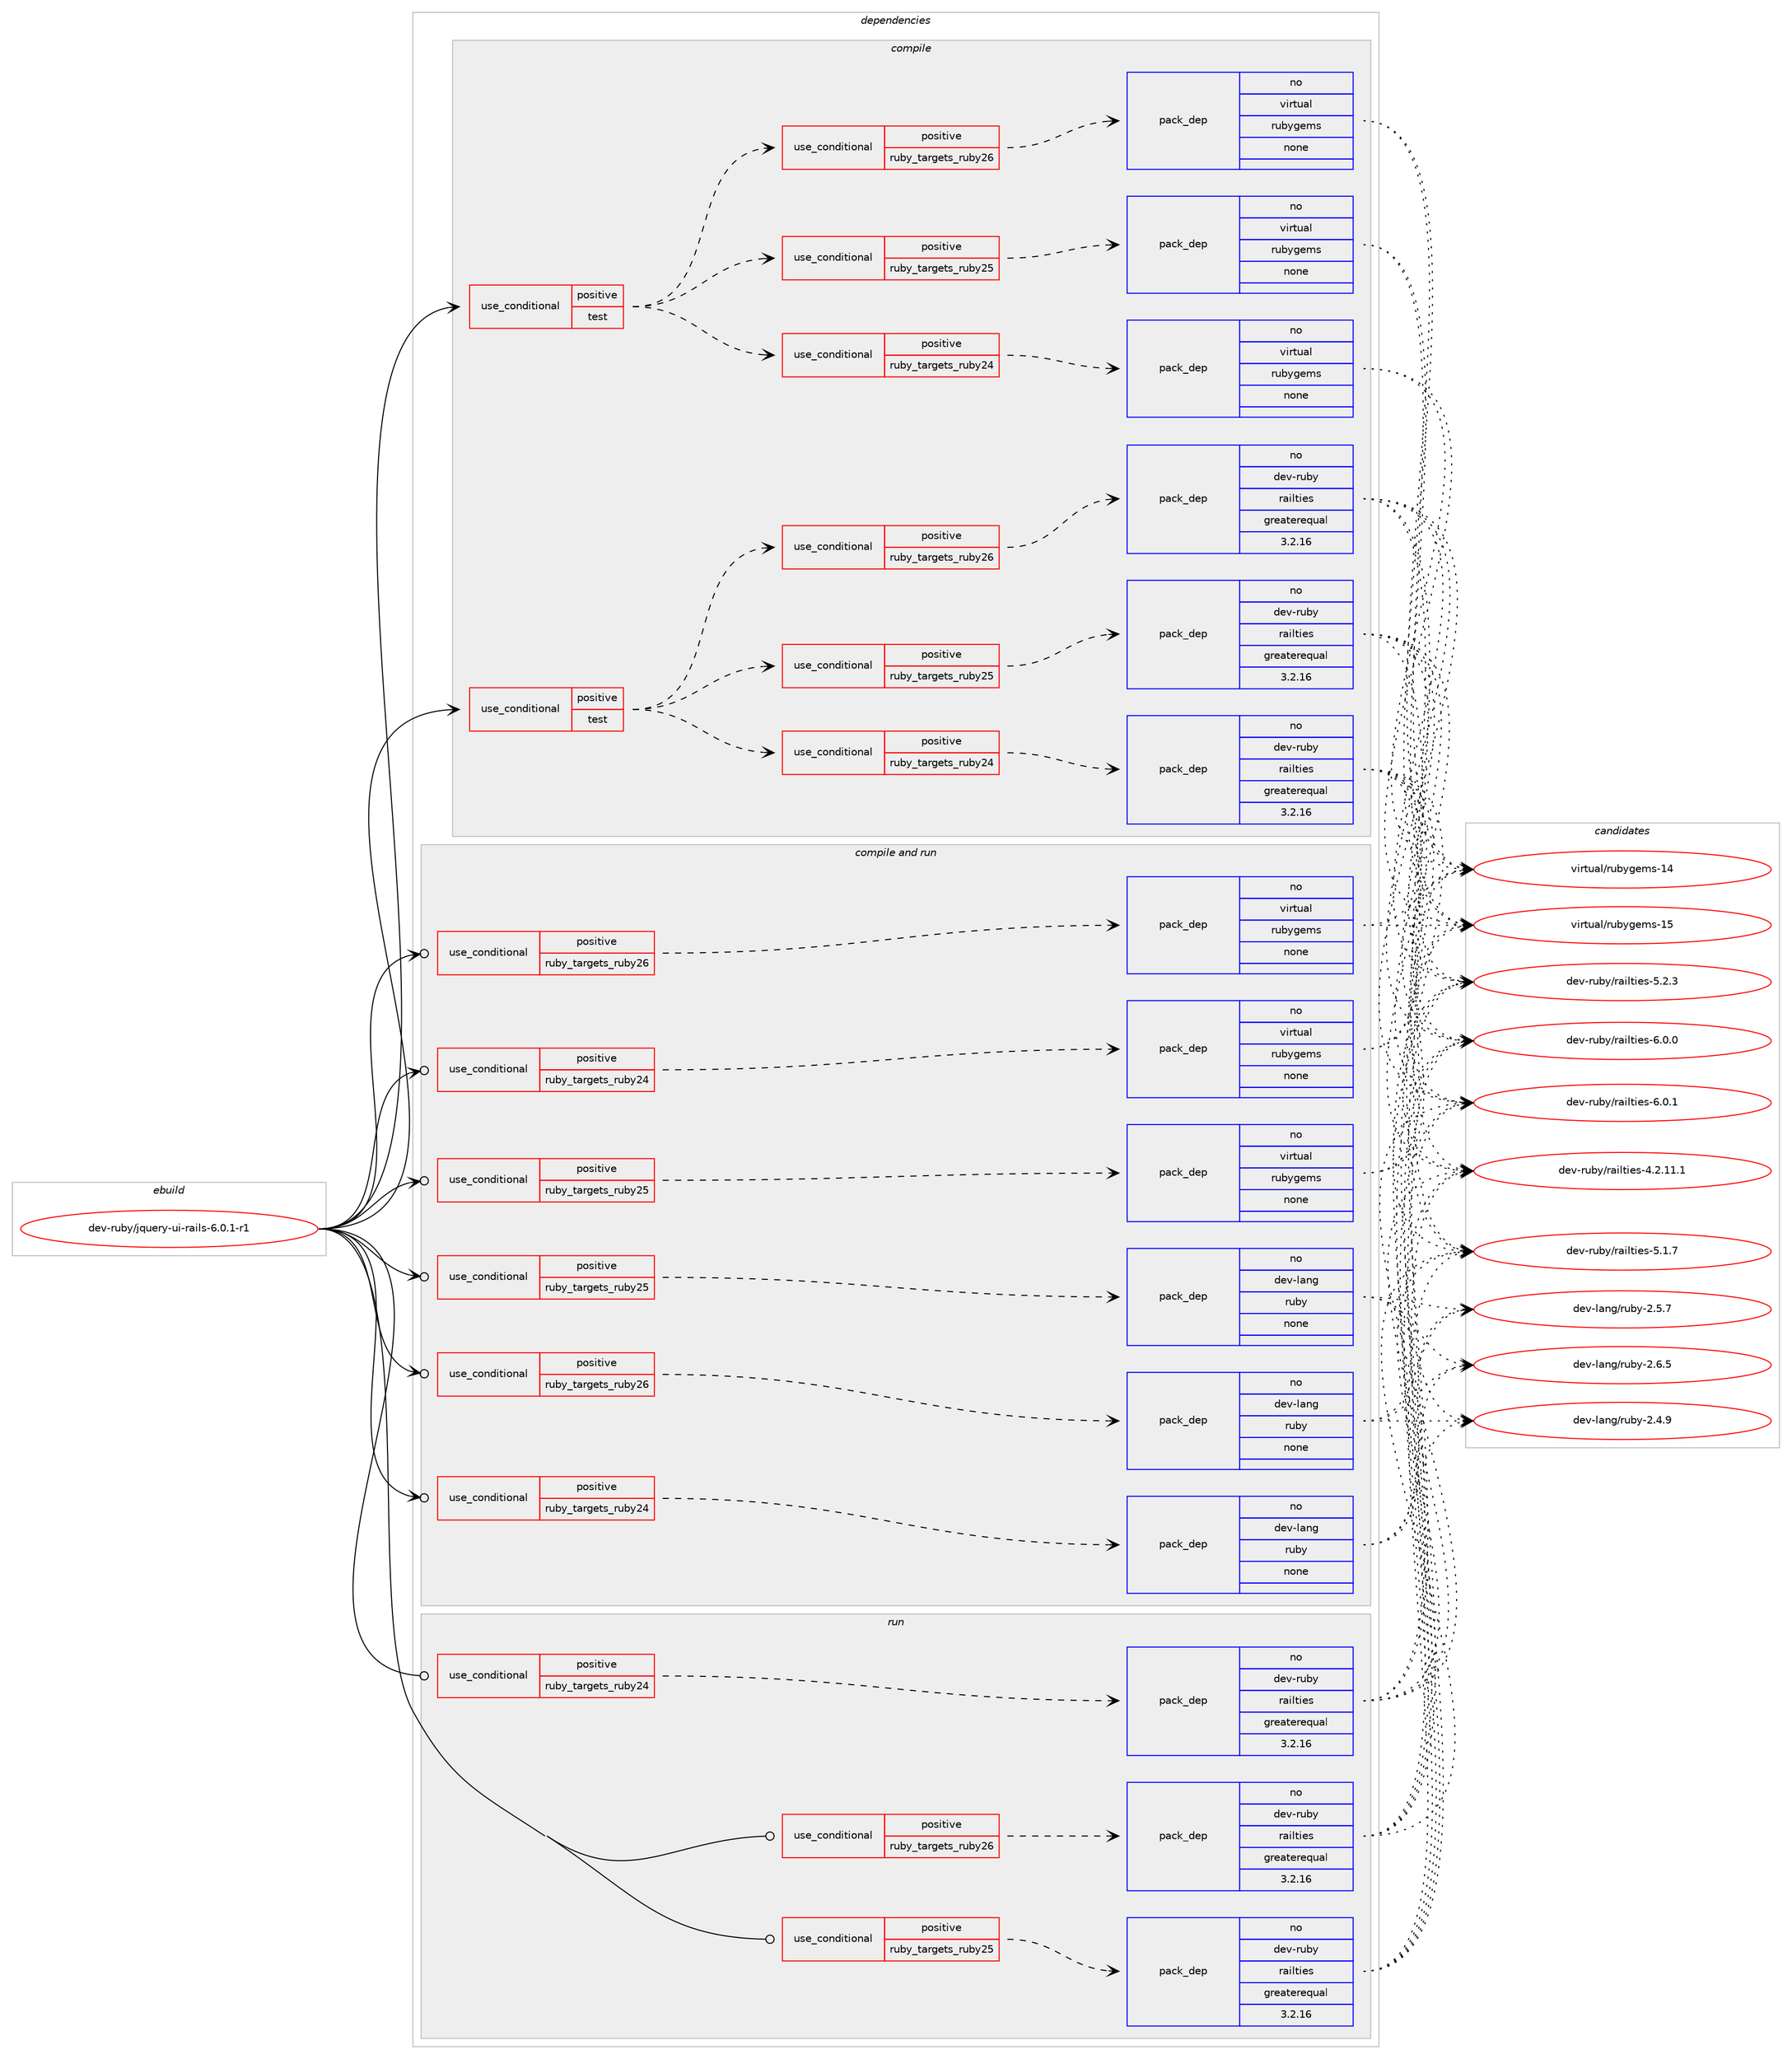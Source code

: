 digraph prolog {

# *************
# Graph options
# *************

newrank=true;
concentrate=true;
compound=true;
graph [rankdir=LR,fontname=Helvetica,fontsize=10,ranksep=1.5];#, ranksep=2.5, nodesep=0.2];
edge  [arrowhead=vee];
node  [fontname=Helvetica,fontsize=10];

# **********
# The ebuild
# **********

subgraph cluster_leftcol {
color=gray;
rank=same;
label=<<i>ebuild</i>>;
id [label="dev-ruby/jquery-ui-rails-6.0.1-r1", color=red, width=4, href="../dev-ruby/jquery-ui-rails-6.0.1-r1.svg"];
}

# ****************
# The dependencies
# ****************

subgraph cluster_midcol {
color=gray;
label=<<i>dependencies</i>>;
subgraph cluster_compile {
fillcolor="#eeeeee";
style=filled;
label=<<i>compile</i>>;
subgraph cond165971 {
dependency692318 [label=<<TABLE BORDER="0" CELLBORDER="1" CELLSPACING="0" CELLPADDING="4"><TR><TD ROWSPAN="3" CELLPADDING="10">use_conditional</TD></TR><TR><TD>positive</TD></TR><TR><TD>test</TD></TR></TABLE>>, shape=none, color=red];
subgraph cond165972 {
dependency692319 [label=<<TABLE BORDER="0" CELLBORDER="1" CELLSPACING="0" CELLPADDING="4"><TR><TD ROWSPAN="3" CELLPADDING="10">use_conditional</TD></TR><TR><TD>positive</TD></TR><TR><TD>ruby_targets_ruby24</TD></TR></TABLE>>, shape=none, color=red];
subgraph pack514362 {
dependency692320 [label=<<TABLE BORDER="0" CELLBORDER="1" CELLSPACING="0" CELLPADDING="4" WIDTH="220"><TR><TD ROWSPAN="6" CELLPADDING="30">pack_dep</TD></TR><TR><TD WIDTH="110">no</TD></TR><TR><TD>dev-ruby</TD></TR><TR><TD>railties</TD></TR><TR><TD>greaterequal</TD></TR><TR><TD>3.2.16</TD></TR></TABLE>>, shape=none, color=blue];
}
dependency692319:e -> dependency692320:w [weight=20,style="dashed",arrowhead="vee"];
}
dependency692318:e -> dependency692319:w [weight=20,style="dashed",arrowhead="vee"];
subgraph cond165973 {
dependency692321 [label=<<TABLE BORDER="0" CELLBORDER="1" CELLSPACING="0" CELLPADDING="4"><TR><TD ROWSPAN="3" CELLPADDING="10">use_conditional</TD></TR><TR><TD>positive</TD></TR><TR><TD>ruby_targets_ruby25</TD></TR></TABLE>>, shape=none, color=red];
subgraph pack514363 {
dependency692322 [label=<<TABLE BORDER="0" CELLBORDER="1" CELLSPACING="0" CELLPADDING="4" WIDTH="220"><TR><TD ROWSPAN="6" CELLPADDING="30">pack_dep</TD></TR><TR><TD WIDTH="110">no</TD></TR><TR><TD>dev-ruby</TD></TR><TR><TD>railties</TD></TR><TR><TD>greaterequal</TD></TR><TR><TD>3.2.16</TD></TR></TABLE>>, shape=none, color=blue];
}
dependency692321:e -> dependency692322:w [weight=20,style="dashed",arrowhead="vee"];
}
dependency692318:e -> dependency692321:w [weight=20,style="dashed",arrowhead="vee"];
subgraph cond165974 {
dependency692323 [label=<<TABLE BORDER="0" CELLBORDER="1" CELLSPACING="0" CELLPADDING="4"><TR><TD ROWSPAN="3" CELLPADDING="10">use_conditional</TD></TR><TR><TD>positive</TD></TR><TR><TD>ruby_targets_ruby26</TD></TR></TABLE>>, shape=none, color=red];
subgraph pack514364 {
dependency692324 [label=<<TABLE BORDER="0" CELLBORDER="1" CELLSPACING="0" CELLPADDING="4" WIDTH="220"><TR><TD ROWSPAN="6" CELLPADDING="30">pack_dep</TD></TR><TR><TD WIDTH="110">no</TD></TR><TR><TD>dev-ruby</TD></TR><TR><TD>railties</TD></TR><TR><TD>greaterequal</TD></TR><TR><TD>3.2.16</TD></TR></TABLE>>, shape=none, color=blue];
}
dependency692323:e -> dependency692324:w [weight=20,style="dashed",arrowhead="vee"];
}
dependency692318:e -> dependency692323:w [weight=20,style="dashed",arrowhead="vee"];
}
id:e -> dependency692318:w [weight=20,style="solid",arrowhead="vee"];
subgraph cond165975 {
dependency692325 [label=<<TABLE BORDER="0" CELLBORDER="1" CELLSPACING="0" CELLPADDING="4"><TR><TD ROWSPAN="3" CELLPADDING="10">use_conditional</TD></TR><TR><TD>positive</TD></TR><TR><TD>test</TD></TR></TABLE>>, shape=none, color=red];
subgraph cond165976 {
dependency692326 [label=<<TABLE BORDER="0" CELLBORDER="1" CELLSPACING="0" CELLPADDING="4"><TR><TD ROWSPAN="3" CELLPADDING="10">use_conditional</TD></TR><TR><TD>positive</TD></TR><TR><TD>ruby_targets_ruby24</TD></TR></TABLE>>, shape=none, color=red];
subgraph pack514365 {
dependency692327 [label=<<TABLE BORDER="0" CELLBORDER="1" CELLSPACING="0" CELLPADDING="4" WIDTH="220"><TR><TD ROWSPAN="6" CELLPADDING="30">pack_dep</TD></TR><TR><TD WIDTH="110">no</TD></TR><TR><TD>virtual</TD></TR><TR><TD>rubygems</TD></TR><TR><TD>none</TD></TR><TR><TD></TD></TR></TABLE>>, shape=none, color=blue];
}
dependency692326:e -> dependency692327:w [weight=20,style="dashed",arrowhead="vee"];
}
dependency692325:e -> dependency692326:w [weight=20,style="dashed",arrowhead="vee"];
subgraph cond165977 {
dependency692328 [label=<<TABLE BORDER="0" CELLBORDER="1" CELLSPACING="0" CELLPADDING="4"><TR><TD ROWSPAN="3" CELLPADDING="10">use_conditional</TD></TR><TR><TD>positive</TD></TR><TR><TD>ruby_targets_ruby25</TD></TR></TABLE>>, shape=none, color=red];
subgraph pack514366 {
dependency692329 [label=<<TABLE BORDER="0" CELLBORDER="1" CELLSPACING="0" CELLPADDING="4" WIDTH="220"><TR><TD ROWSPAN="6" CELLPADDING="30">pack_dep</TD></TR><TR><TD WIDTH="110">no</TD></TR><TR><TD>virtual</TD></TR><TR><TD>rubygems</TD></TR><TR><TD>none</TD></TR><TR><TD></TD></TR></TABLE>>, shape=none, color=blue];
}
dependency692328:e -> dependency692329:w [weight=20,style="dashed",arrowhead="vee"];
}
dependency692325:e -> dependency692328:w [weight=20,style="dashed",arrowhead="vee"];
subgraph cond165978 {
dependency692330 [label=<<TABLE BORDER="0" CELLBORDER="1" CELLSPACING="0" CELLPADDING="4"><TR><TD ROWSPAN="3" CELLPADDING="10">use_conditional</TD></TR><TR><TD>positive</TD></TR><TR><TD>ruby_targets_ruby26</TD></TR></TABLE>>, shape=none, color=red];
subgraph pack514367 {
dependency692331 [label=<<TABLE BORDER="0" CELLBORDER="1" CELLSPACING="0" CELLPADDING="4" WIDTH="220"><TR><TD ROWSPAN="6" CELLPADDING="30">pack_dep</TD></TR><TR><TD WIDTH="110">no</TD></TR><TR><TD>virtual</TD></TR><TR><TD>rubygems</TD></TR><TR><TD>none</TD></TR><TR><TD></TD></TR></TABLE>>, shape=none, color=blue];
}
dependency692330:e -> dependency692331:w [weight=20,style="dashed",arrowhead="vee"];
}
dependency692325:e -> dependency692330:w [weight=20,style="dashed",arrowhead="vee"];
}
id:e -> dependency692325:w [weight=20,style="solid",arrowhead="vee"];
}
subgraph cluster_compileandrun {
fillcolor="#eeeeee";
style=filled;
label=<<i>compile and run</i>>;
subgraph cond165979 {
dependency692332 [label=<<TABLE BORDER="0" CELLBORDER="1" CELLSPACING="0" CELLPADDING="4"><TR><TD ROWSPAN="3" CELLPADDING="10">use_conditional</TD></TR><TR><TD>positive</TD></TR><TR><TD>ruby_targets_ruby24</TD></TR></TABLE>>, shape=none, color=red];
subgraph pack514368 {
dependency692333 [label=<<TABLE BORDER="0" CELLBORDER="1" CELLSPACING="0" CELLPADDING="4" WIDTH="220"><TR><TD ROWSPAN="6" CELLPADDING="30">pack_dep</TD></TR><TR><TD WIDTH="110">no</TD></TR><TR><TD>dev-lang</TD></TR><TR><TD>ruby</TD></TR><TR><TD>none</TD></TR><TR><TD></TD></TR></TABLE>>, shape=none, color=blue];
}
dependency692332:e -> dependency692333:w [weight=20,style="dashed",arrowhead="vee"];
}
id:e -> dependency692332:w [weight=20,style="solid",arrowhead="odotvee"];
subgraph cond165980 {
dependency692334 [label=<<TABLE BORDER="0" CELLBORDER="1" CELLSPACING="0" CELLPADDING="4"><TR><TD ROWSPAN="3" CELLPADDING="10">use_conditional</TD></TR><TR><TD>positive</TD></TR><TR><TD>ruby_targets_ruby24</TD></TR></TABLE>>, shape=none, color=red];
subgraph pack514369 {
dependency692335 [label=<<TABLE BORDER="0" CELLBORDER="1" CELLSPACING="0" CELLPADDING="4" WIDTH="220"><TR><TD ROWSPAN="6" CELLPADDING="30">pack_dep</TD></TR><TR><TD WIDTH="110">no</TD></TR><TR><TD>virtual</TD></TR><TR><TD>rubygems</TD></TR><TR><TD>none</TD></TR><TR><TD></TD></TR></TABLE>>, shape=none, color=blue];
}
dependency692334:e -> dependency692335:w [weight=20,style="dashed",arrowhead="vee"];
}
id:e -> dependency692334:w [weight=20,style="solid",arrowhead="odotvee"];
subgraph cond165981 {
dependency692336 [label=<<TABLE BORDER="0" CELLBORDER="1" CELLSPACING="0" CELLPADDING="4"><TR><TD ROWSPAN="3" CELLPADDING="10">use_conditional</TD></TR><TR><TD>positive</TD></TR><TR><TD>ruby_targets_ruby25</TD></TR></TABLE>>, shape=none, color=red];
subgraph pack514370 {
dependency692337 [label=<<TABLE BORDER="0" CELLBORDER="1" CELLSPACING="0" CELLPADDING="4" WIDTH="220"><TR><TD ROWSPAN="6" CELLPADDING="30">pack_dep</TD></TR><TR><TD WIDTH="110">no</TD></TR><TR><TD>dev-lang</TD></TR><TR><TD>ruby</TD></TR><TR><TD>none</TD></TR><TR><TD></TD></TR></TABLE>>, shape=none, color=blue];
}
dependency692336:e -> dependency692337:w [weight=20,style="dashed",arrowhead="vee"];
}
id:e -> dependency692336:w [weight=20,style="solid",arrowhead="odotvee"];
subgraph cond165982 {
dependency692338 [label=<<TABLE BORDER="0" CELLBORDER="1" CELLSPACING="0" CELLPADDING="4"><TR><TD ROWSPAN="3" CELLPADDING="10">use_conditional</TD></TR><TR><TD>positive</TD></TR><TR><TD>ruby_targets_ruby25</TD></TR></TABLE>>, shape=none, color=red];
subgraph pack514371 {
dependency692339 [label=<<TABLE BORDER="0" CELLBORDER="1" CELLSPACING="0" CELLPADDING="4" WIDTH="220"><TR><TD ROWSPAN="6" CELLPADDING="30">pack_dep</TD></TR><TR><TD WIDTH="110">no</TD></TR><TR><TD>virtual</TD></TR><TR><TD>rubygems</TD></TR><TR><TD>none</TD></TR><TR><TD></TD></TR></TABLE>>, shape=none, color=blue];
}
dependency692338:e -> dependency692339:w [weight=20,style="dashed",arrowhead="vee"];
}
id:e -> dependency692338:w [weight=20,style="solid",arrowhead="odotvee"];
subgraph cond165983 {
dependency692340 [label=<<TABLE BORDER="0" CELLBORDER="1" CELLSPACING="0" CELLPADDING="4"><TR><TD ROWSPAN="3" CELLPADDING="10">use_conditional</TD></TR><TR><TD>positive</TD></TR><TR><TD>ruby_targets_ruby26</TD></TR></TABLE>>, shape=none, color=red];
subgraph pack514372 {
dependency692341 [label=<<TABLE BORDER="0" CELLBORDER="1" CELLSPACING="0" CELLPADDING="4" WIDTH="220"><TR><TD ROWSPAN="6" CELLPADDING="30">pack_dep</TD></TR><TR><TD WIDTH="110">no</TD></TR><TR><TD>dev-lang</TD></TR><TR><TD>ruby</TD></TR><TR><TD>none</TD></TR><TR><TD></TD></TR></TABLE>>, shape=none, color=blue];
}
dependency692340:e -> dependency692341:w [weight=20,style="dashed",arrowhead="vee"];
}
id:e -> dependency692340:w [weight=20,style="solid",arrowhead="odotvee"];
subgraph cond165984 {
dependency692342 [label=<<TABLE BORDER="0" CELLBORDER="1" CELLSPACING="0" CELLPADDING="4"><TR><TD ROWSPAN="3" CELLPADDING="10">use_conditional</TD></TR><TR><TD>positive</TD></TR><TR><TD>ruby_targets_ruby26</TD></TR></TABLE>>, shape=none, color=red];
subgraph pack514373 {
dependency692343 [label=<<TABLE BORDER="0" CELLBORDER="1" CELLSPACING="0" CELLPADDING="4" WIDTH="220"><TR><TD ROWSPAN="6" CELLPADDING="30">pack_dep</TD></TR><TR><TD WIDTH="110">no</TD></TR><TR><TD>virtual</TD></TR><TR><TD>rubygems</TD></TR><TR><TD>none</TD></TR><TR><TD></TD></TR></TABLE>>, shape=none, color=blue];
}
dependency692342:e -> dependency692343:w [weight=20,style="dashed",arrowhead="vee"];
}
id:e -> dependency692342:w [weight=20,style="solid",arrowhead="odotvee"];
}
subgraph cluster_run {
fillcolor="#eeeeee";
style=filled;
label=<<i>run</i>>;
subgraph cond165985 {
dependency692344 [label=<<TABLE BORDER="0" CELLBORDER="1" CELLSPACING="0" CELLPADDING="4"><TR><TD ROWSPAN="3" CELLPADDING="10">use_conditional</TD></TR><TR><TD>positive</TD></TR><TR><TD>ruby_targets_ruby24</TD></TR></TABLE>>, shape=none, color=red];
subgraph pack514374 {
dependency692345 [label=<<TABLE BORDER="0" CELLBORDER="1" CELLSPACING="0" CELLPADDING="4" WIDTH="220"><TR><TD ROWSPAN="6" CELLPADDING="30">pack_dep</TD></TR><TR><TD WIDTH="110">no</TD></TR><TR><TD>dev-ruby</TD></TR><TR><TD>railties</TD></TR><TR><TD>greaterequal</TD></TR><TR><TD>3.2.16</TD></TR></TABLE>>, shape=none, color=blue];
}
dependency692344:e -> dependency692345:w [weight=20,style="dashed",arrowhead="vee"];
}
id:e -> dependency692344:w [weight=20,style="solid",arrowhead="odot"];
subgraph cond165986 {
dependency692346 [label=<<TABLE BORDER="0" CELLBORDER="1" CELLSPACING="0" CELLPADDING="4"><TR><TD ROWSPAN="3" CELLPADDING="10">use_conditional</TD></TR><TR><TD>positive</TD></TR><TR><TD>ruby_targets_ruby25</TD></TR></TABLE>>, shape=none, color=red];
subgraph pack514375 {
dependency692347 [label=<<TABLE BORDER="0" CELLBORDER="1" CELLSPACING="0" CELLPADDING="4" WIDTH="220"><TR><TD ROWSPAN="6" CELLPADDING="30">pack_dep</TD></TR><TR><TD WIDTH="110">no</TD></TR><TR><TD>dev-ruby</TD></TR><TR><TD>railties</TD></TR><TR><TD>greaterequal</TD></TR><TR><TD>3.2.16</TD></TR></TABLE>>, shape=none, color=blue];
}
dependency692346:e -> dependency692347:w [weight=20,style="dashed",arrowhead="vee"];
}
id:e -> dependency692346:w [weight=20,style="solid",arrowhead="odot"];
subgraph cond165987 {
dependency692348 [label=<<TABLE BORDER="0" CELLBORDER="1" CELLSPACING="0" CELLPADDING="4"><TR><TD ROWSPAN="3" CELLPADDING="10">use_conditional</TD></TR><TR><TD>positive</TD></TR><TR><TD>ruby_targets_ruby26</TD></TR></TABLE>>, shape=none, color=red];
subgraph pack514376 {
dependency692349 [label=<<TABLE BORDER="0" CELLBORDER="1" CELLSPACING="0" CELLPADDING="4" WIDTH="220"><TR><TD ROWSPAN="6" CELLPADDING="30">pack_dep</TD></TR><TR><TD WIDTH="110">no</TD></TR><TR><TD>dev-ruby</TD></TR><TR><TD>railties</TD></TR><TR><TD>greaterequal</TD></TR><TR><TD>3.2.16</TD></TR></TABLE>>, shape=none, color=blue];
}
dependency692348:e -> dependency692349:w [weight=20,style="dashed",arrowhead="vee"];
}
id:e -> dependency692348:w [weight=20,style="solid",arrowhead="odot"];
}
}

# **************
# The candidates
# **************

subgraph cluster_choices {
rank=same;
color=gray;
label=<<i>candidates</i>>;

subgraph choice514362 {
color=black;
nodesep=1;
choice10010111845114117981214711497105108116105101115455246504649494649 [label="dev-ruby/railties-4.2.11.1", color=red, width=4,href="../dev-ruby/railties-4.2.11.1.svg"];
choice10010111845114117981214711497105108116105101115455346494655 [label="dev-ruby/railties-5.1.7", color=red, width=4,href="../dev-ruby/railties-5.1.7.svg"];
choice10010111845114117981214711497105108116105101115455346504651 [label="dev-ruby/railties-5.2.3", color=red, width=4,href="../dev-ruby/railties-5.2.3.svg"];
choice10010111845114117981214711497105108116105101115455446484648 [label="dev-ruby/railties-6.0.0", color=red, width=4,href="../dev-ruby/railties-6.0.0.svg"];
choice10010111845114117981214711497105108116105101115455446484649 [label="dev-ruby/railties-6.0.1", color=red, width=4,href="../dev-ruby/railties-6.0.1.svg"];
dependency692320:e -> choice10010111845114117981214711497105108116105101115455246504649494649:w [style=dotted,weight="100"];
dependency692320:e -> choice10010111845114117981214711497105108116105101115455346494655:w [style=dotted,weight="100"];
dependency692320:e -> choice10010111845114117981214711497105108116105101115455346504651:w [style=dotted,weight="100"];
dependency692320:e -> choice10010111845114117981214711497105108116105101115455446484648:w [style=dotted,weight="100"];
dependency692320:e -> choice10010111845114117981214711497105108116105101115455446484649:w [style=dotted,weight="100"];
}
subgraph choice514363 {
color=black;
nodesep=1;
choice10010111845114117981214711497105108116105101115455246504649494649 [label="dev-ruby/railties-4.2.11.1", color=red, width=4,href="../dev-ruby/railties-4.2.11.1.svg"];
choice10010111845114117981214711497105108116105101115455346494655 [label="dev-ruby/railties-5.1.7", color=red, width=4,href="../dev-ruby/railties-5.1.7.svg"];
choice10010111845114117981214711497105108116105101115455346504651 [label="dev-ruby/railties-5.2.3", color=red, width=4,href="../dev-ruby/railties-5.2.3.svg"];
choice10010111845114117981214711497105108116105101115455446484648 [label="dev-ruby/railties-6.0.0", color=red, width=4,href="../dev-ruby/railties-6.0.0.svg"];
choice10010111845114117981214711497105108116105101115455446484649 [label="dev-ruby/railties-6.0.1", color=red, width=4,href="../dev-ruby/railties-6.0.1.svg"];
dependency692322:e -> choice10010111845114117981214711497105108116105101115455246504649494649:w [style=dotted,weight="100"];
dependency692322:e -> choice10010111845114117981214711497105108116105101115455346494655:w [style=dotted,weight="100"];
dependency692322:e -> choice10010111845114117981214711497105108116105101115455346504651:w [style=dotted,weight="100"];
dependency692322:e -> choice10010111845114117981214711497105108116105101115455446484648:w [style=dotted,weight="100"];
dependency692322:e -> choice10010111845114117981214711497105108116105101115455446484649:w [style=dotted,weight="100"];
}
subgraph choice514364 {
color=black;
nodesep=1;
choice10010111845114117981214711497105108116105101115455246504649494649 [label="dev-ruby/railties-4.2.11.1", color=red, width=4,href="../dev-ruby/railties-4.2.11.1.svg"];
choice10010111845114117981214711497105108116105101115455346494655 [label="dev-ruby/railties-5.1.7", color=red, width=4,href="../dev-ruby/railties-5.1.7.svg"];
choice10010111845114117981214711497105108116105101115455346504651 [label="dev-ruby/railties-5.2.3", color=red, width=4,href="../dev-ruby/railties-5.2.3.svg"];
choice10010111845114117981214711497105108116105101115455446484648 [label="dev-ruby/railties-6.0.0", color=red, width=4,href="../dev-ruby/railties-6.0.0.svg"];
choice10010111845114117981214711497105108116105101115455446484649 [label="dev-ruby/railties-6.0.1", color=red, width=4,href="../dev-ruby/railties-6.0.1.svg"];
dependency692324:e -> choice10010111845114117981214711497105108116105101115455246504649494649:w [style=dotted,weight="100"];
dependency692324:e -> choice10010111845114117981214711497105108116105101115455346494655:w [style=dotted,weight="100"];
dependency692324:e -> choice10010111845114117981214711497105108116105101115455346504651:w [style=dotted,weight="100"];
dependency692324:e -> choice10010111845114117981214711497105108116105101115455446484648:w [style=dotted,weight="100"];
dependency692324:e -> choice10010111845114117981214711497105108116105101115455446484649:w [style=dotted,weight="100"];
}
subgraph choice514365 {
color=black;
nodesep=1;
choice118105114116117971084711411798121103101109115454952 [label="virtual/rubygems-14", color=red, width=4,href="../virtual/rubygems-14.svg"];
choice118105114116117971084711411798121103101109115454953 [label="virtual/rubygems-15", color=red, width=4,href="../virtual/rubygems-15.svg"];
dependency692327:e -> choice118105114116117971084711411798121103101109115454952:w [style=dotted,weight="100"];
dependency692327:e -> choice118105114116117971084711411798121103101109115454953:w [style=dotted,weight="100"];
}
subgraph choice514366 {
color=black;
nodesep=1;
choice118105114116117971084711411798121103101109115454952 [label="virtual/rubygems-14", color=red, width=4,href="../virtual/rubygems-14.svg"];
choice118105114116117971084711411798121103101109115454953 [label="virtual/rubygems-15", color=red, width=4,href="../virtual/rubygems-15.svg"];
dependency692329:e -> choice118105114116117971084711411798121103101109115454952:w [style=dotted,weight="100"];
dependency692329:e -> choice118105114116117971084711411798121103101109115454953:w [style=dotted,weight="100"];
}
subgraph choice514367 {
color=black;
nodesep=1;
choice118105114116117971084711411798121103101109115454952 [label="virtual/rubygems-14", color=red, width=4,href="../virtual/rubygems-14.svg"];
choice118105114116117971084711411798121103101109115454953 [label="virtual/rubygems-15", color=red, width=4,href="../virtual/rubygems-15.svg"];
dependency692331:e -> choice118105114116117971084711411798121103101109115454952:w [style=dotted,weight="100"];
dependency692331:e -> choice118105114116117971084711411798121103101109115454953:w [style=dotted,weight="100"];
}
subgraph choice514368 {
color=black;
nodesep=1;
choice10010111845108971101034711411798121455046524657 [label="dev-lang/ruby-2.4.9", color=red, width=4,href="../dev-lang/ruby-2.4.9.svg"];
choice10010111845108971101034711411798121455046534655 [label="dev-lang/ruby-2.5.7", color=red, width=4,href="../dev-lang/ruby-2.5.7.svg"];
choice10010111845108971101034711411798121455046544653 [label="dev-lang/ruby-2.6.5", color=red, width=4,href="../dev-lang/ruby-2.6.5.svg"];
dependency692333:e -> choice10010111845108971101034711411798121455046524657:w [style=dotted,weight="100"];
dependency692333:e -> choice10010111845108971101034711411798121455046534655:w [style=dotted,weight="100"];
dependency692333:e -> choice10010111845108971101034711411798121455046544653:w [style=dotted,weight="100"];
}
subgraph choice514369 {
color=black;
nodesep=1;
choice118105114116117971084711411798121103101109115454952 [label="virtual/rubygems-14", color=red, width=4,href="../virtual/rubygems-14.svg"];
choice118105114116117971084711411798121103101109115454953 [label="virtual/rubygems-15", color=red, width=4,href="../virtual/rubygems-15.svg"];
dependency692335:e -> choice118105114116117971084711411798121103101109115454952:w [style=dotted,weight="100"];
dependency692335:e -> choice118105114116117971084711411798121103101109115454953:w [style=dotted,weight="100"];
}
subgraph choice514370 {
color=black;
nodesep=1;
choice10010111845108971101034711411798121455046524657 [label="dev-lang/ruby-2.4.9", color=red, width=4,href="../dev-lang/ruby-2.4.9.svg"];
choice10010111845108971101034711411798121455046534655 [label="dev-lang/ruby-2.5.7", color=red, width=4,href="../dev-lang/ruby-2.5.7.svg"];
choice10010111845108971101034711411798121455046544653 [label="dev-lang/ruby-2.6.5", color=red, width=4,href="../dev-lang/ruby-2.6.5.svg"];
dependency692337:e -> choice10010111845108971101034711411798121455046524657:w [style=dotted,weight="100"];
dependency692337:e -> choice10010111845108971101034711411798121455046534655:w [style=dotted,weight="100"];
dependency692337:e -> choice10010111845108971101034711411798121455046544653:w [style=dotted,weight="100"];
}
subgraph choice514371 {
color=black;
nodesep=1;
choice118105114116117971084711411798121103101109115454952 [label="virtual/rubygems-14", color=red, width=4,href="../virtual/rubygems-14.svg"];
choice118105114116117971084711411798121103101109115454953 [label="virtual/rubygems-15", color=red, width=4,href="../virtual/rubygems-15.svg"];
dependency692339:e -> choice118105114116117971084711411798121103101109115454952:w [style=dotted,weight="100"];
dependency692339:e -> choice118105114116117971084711411798121103101109115454953:w [style=dotted,weight="100"];
}
subgraph choice514372 {
color=black;
nodesep=1;
choice10010111845108971101034711411798121455046524657 [label="dev-lang/ruby-2.4.9", color=red, width=4,href="../dev-lang/ruby-2.4.9.svg"];
choice10010111845108971101034711411798121455046534655 [label="dev-lang/ruby-2.5.7", color=red, width=4,href="../dev-lang/ruby-2.5.7.svg"];
choice10010111845108971101034711411798121455046544653 [label="dev-lang/ruby-2.6.5", color=red, width=4,href="../dev-lang/ruby-2.6.5.svg"];
dependency692341:e -> choice10010111845108971101034711411798121455046524657:w [style=dotted,weight="100"];
dependency692341:e -> choice10010111845108971101034711411798121455046534655:w [style=dotted,weight="100"];
dependency692341:e -> choice10010111845108971101034711411798121455046544653:w [style=dotted,weight="100"];
}
subgraph choice514373 {
color=black;
nodesep=1;
choice118105114116117971084711411798121103101109115454952 [label="virtual/rubygems-14", color=red, width=4,href="../virtual/rubygems-14.svg"];
choice118105114116117971084711411798121103101109115454953 [label="virtual/rubygems-15", color=red, width=4,href="../virtual/rubygems-15.svg"];
dependency692343:e -> choice118105114116117971084711411798121103101109115454952:w [style=dotted,weight="100"];
dependency692343:e -> choice118105114116117971084711411798121103101109115454953:w [style=dotted,weight="100"];
}
subgraph choice514374 {
color=black;
nodesep=1;
choice10010111845114117981214711497105108116105101115455246504649494649 [label="dev-ruby/railties-4.2.11.1", color=red, width=4,href="../dev-ruby/railties-4.2.11.1.svg"];
choice10010111845114117981214711497105108116105101115455346494655 [label="dev-ruby/railties-5.1.7", color=red, width=4,href="../dev-ruby/railties-5.1.7.svg"];
choice10010111845114117981214711497105108116105101115455346504651 [label="dev-ruby/railties-5.2.3", color=red, width=4,href="../dev-ruby/railties-5.2.3.svg"];
choice10010111845114117981214711497105108116105101115455446484648 [label="dev-ruby/railties-6.0.0", color=red, width=4,href="../dev-ruby/railties-6.0.0.svg"];
choice10010111845114117981214711497105108116105101115455446484649 [label="dev-ruby/railties-6.0.1", color=red, width=4,href="../dev-ruby/railties-6.0.1.svg"];
dependency692345:e -> choice10010111845114117981214711497105108116105101115455246504649494649:w [style=dotted,weight="100"];
dependency692345:e -> choice10010111845114117981214711497105108116105101115455346494655:w [style=dotted,weight="100"];
dependency692345:e -> choice10010111845114117981214711497105108116105101115455346504651:w [style=dotted,weight="100"];
dependency692345:e -> choice10010111845114117981214711497105108116105101115455446484648:w [style=dotted,weight="100"];
dependency692345:e -> choice10010111845114117981214711497105108116105101115455446484649:w [style=dotted,weight="100"];
}
subgraph choice514375 {
color=black;
nodesep=1;
choice10010111845114117981214711497105108116105101115455246504649494649 [label="dev-ruby/railties-4.2.11.1", color=red, width=4,href="../dev-ruby/railties-4.2.11.1.svg"];
choice10010111845114117981214711497105108116105101115455346494655 [label="dev-ruby/railties-5.1.7", color=red, width=4,href="../dev-ruby/railties-5.1.7.svg"];
choice10010111845114117981214711497105108116105101115455346504651 [label="dev-ruby/railties-5.2.3", color=red, width=4,href="../dev-ruby/railties-5.2.3.svg"];
choice10010111845114117981214711497105108116105101115455446484648 [label="dev-ruby/railties-6.0.0", color=red, width=4,href="../dev-ruby/railties-6.0.0.svg"];
choice10010111845114117981214711497105108116105101115455446484649 [label="dev-ruby/railties-6.0.1", color=red, width=4,href="../dev-ruby/railties-6.0.1.svg"];
dependency692347:e -> choice10010111845114117981214711497105108116105101115455246504649494649:w [style=dotted,weight="100"];
dependency692347:e -> choice10010111845114117981214711497105108116105101115455346494655:w [style=dotted,weight="100"];
dependency692347:e -> choice10010111845114117981214711497105108116105101115455346504651:w [style=dotted,weight="100"];
dependency692347:e -> choice10010111845114117981214711497105108116105101115455446484648:w [style=dotted,weight="100"];
dependency692347:e -> choice10010111845114117981214711497105108116105101115455446484649:w [style=dotted,weight="100"];
}
subgraph choice514376 {
color=black;
nodesep=1;
choice10010111845114117981214711497105108116105101115455246504649494649 [label="dev-ruby/railties-4.2.11.1", color=red, width=4,href="../dev-ruby/railties-4.2.11.1.svg"];
choice10010111845114117981214711497105108116105101115455346494655 [label="dev-ruby/railties-5.1.7", color=red, width=4,href="../dev-ruby/railties-5.1.7.svg"];
choice10010111845114117981214711497105108116105101115455346504651 [label="dev-ruby/railties-5.2.3", color=red, width=4,href="../dev-ruby/railties-5.2.3.svg"];
choice10010111845114117981214711497105108116105101115455446484648 [label="dev-ruby/railties-6.0.0", color=red, width=4,href="../dev-ruby/railties-6.0.0.svg"];
choice10010111845114117981214711497105108116105101115455446484649 [label="dev-ruby/railties-6.0.1", color=red, width=4,href="../dev-ruby/railties-6.0.1.svg"];
dependency692349:e -> choice10010111845114117981214711497105108116105101115455246504649494649:w [style=dotted,weight="100"];
dependency692349:e -> choice10010111845114117981214711497105108116105101115455346494655:w [style=dotted,weight="100"];
dependency692349:e -> choice10010111845114117981214711497105108116105101115455346504651:w [style=dotted,weight="100"];
dependency692349:e -> choice10010111845114117981214711497105108116105101115455446484648:w [style=dotted,weight="100"];
dependency692349:e -> choice10010111845114117981214711497105108116105101115455446484649:w [style=dotted,weight="100"];
}
}

}
